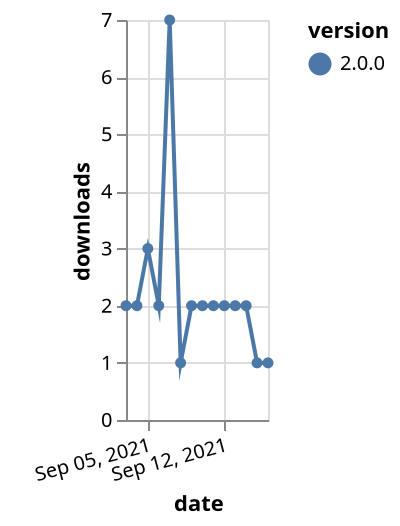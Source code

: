 {"$schema": "https://vega.github.io/schema/vega-lite/v5.json", "description": "A simple bar chart with embedded data.", "data": {"values": [{"date": "2021-09-03", "total": 2471, "delta": 2, "version": "2.0.0"}, {"date": "2021-09-04", "total": 2473, "delta": 2, "version": "2.0.0"}, {"date": "2021-09-05", "total": 2476, "delta": 3, "version": "2.0.0"}, {"date": "2021-09-06", "total": 2478, "delta": 2, "version": "2.0.0"}, {"date": "2021-09-07", "total": 2485, "delta": 7, "version": "2.0.0"}, {"date": "2021-09-08", "total": 2486, "delta": 1, "version": "2.0.0"}, {"date": "2021-09-09", "total": 2488, "delta": 2, "version": "2.0.0"}, {"date": "2021-09-10", "total": 2490, "delta": 2, "version": "2.0.0"}, {"date": "2021-09-11", "total": 2492, "delta": 2, "version": "2.0.0"}, {"date": "2021-09-12", "total": 2494, "delta": 2, "version": "2.0.0"}, {"date": "2021-09-13", "total": 2496, "delta": 2, "version": "2.0.0"}, {"date": "2021-09-14", "total": 2498, "delta": 2, "version": "2.0.0"}, {"date": "2021-09-15", "total": 2499, "delta": 1, "version": "2.0.0"}, {"date": "2021-09-16", "total": 2500, "delta": 1, "version": "2.0.0"}]}, "width": "container", "mark": {"type": "line", "point": {"filled": true}}, "encoding": {"x": {"field": "date", "type": "temporal", "timeUnit": "yearmonthdate", "title": "date", "axis": {"labelAngle": -15}}, "y": {"field": "delta", "type": "quantitative", "title": "downloads"}, "color": {"field": "version", "type": "nominal"}, "tooltip": {"field": "delta"}}}